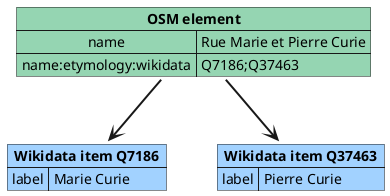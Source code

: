 @startuml osm_name_etymology

map "**OSM element**" as osmc #95d5b2 {
  name => Rue Marie et Pierre Curie
  name:etymology:wikidata => Q7186;Q37463
}

map "**Wikidata item Q7186**" as wikia #a2d2ff {
  label => Marie Curie
}
map "**Wikidata item Q37463**" as wikib #a2d2ff {
  label => Pierre Curie
}

osmc -[bold]-> wikia
osmc -[bold]-> wikib

@enduml